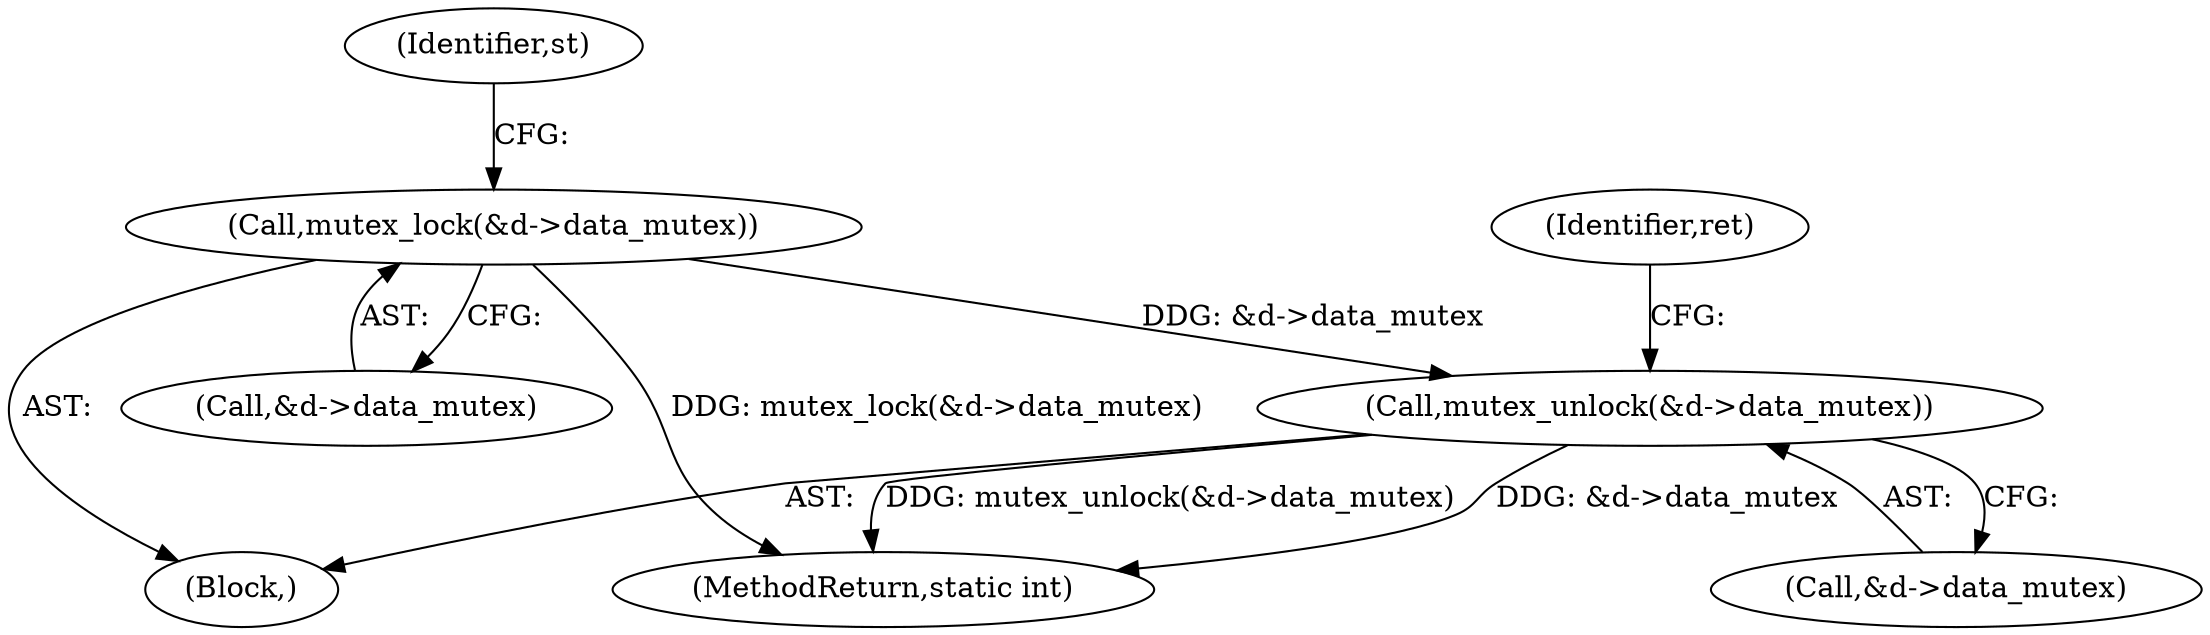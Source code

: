 digraph "0_linux_3f190e3aec212fc8c61e202c51400afa7384d4bc@API" {
"1000188" [label="(Call,mutex_unlock(&d->data_mutex))"];
"1000139" [label="(Call,mutex_lock(&d->data_mutex))"];
"1000139" [label="(Call,mutex_lock(&d->data_mutex))"];
"1000188" [label="(Call,mutex_unlock(&d->data_mutex))"];
"1000107" [label="(Block,)"];
"1000140" [label="(Call,&d->data_mutex)"];
"1000189" [label="(Call,&d->data_mutex)"];
"1000194" [label="(Identifier,ret)"];
"1000147" [label="(Identifier,st)"];
"1000195" [label="(MethodReturn,static int)"];
"1000188" -> "1000107"  [label="AST: "];
"1000188" -> "1000189"  [label="CFG: "];
"1000189" -> "1000188"  [label="AST: "];
"1000194" -> "1000188"  [label="CFG: "];
"1000188" -> "1000195"  [label="DDG: mutex_unlock(&d->data_mutex)"];
"1000188" -> "1000195"  [label="DDG: &d->data_mutex"];
"1000139" -> "1000188"  [label="DDG: &d->data_mutex"];
"1000139" -> "1000107"  [label="AST: "];
"1000139" -> "1000140"  [label="CFG: "];
"1000140" -> "1000139"  [label="AST: "];
"1000147" -> "1000139"  [label="CFG: "];
"1000139" -> "1000195"  [label="DDG: mutex_lock(&d->data_mutex)"];
}
